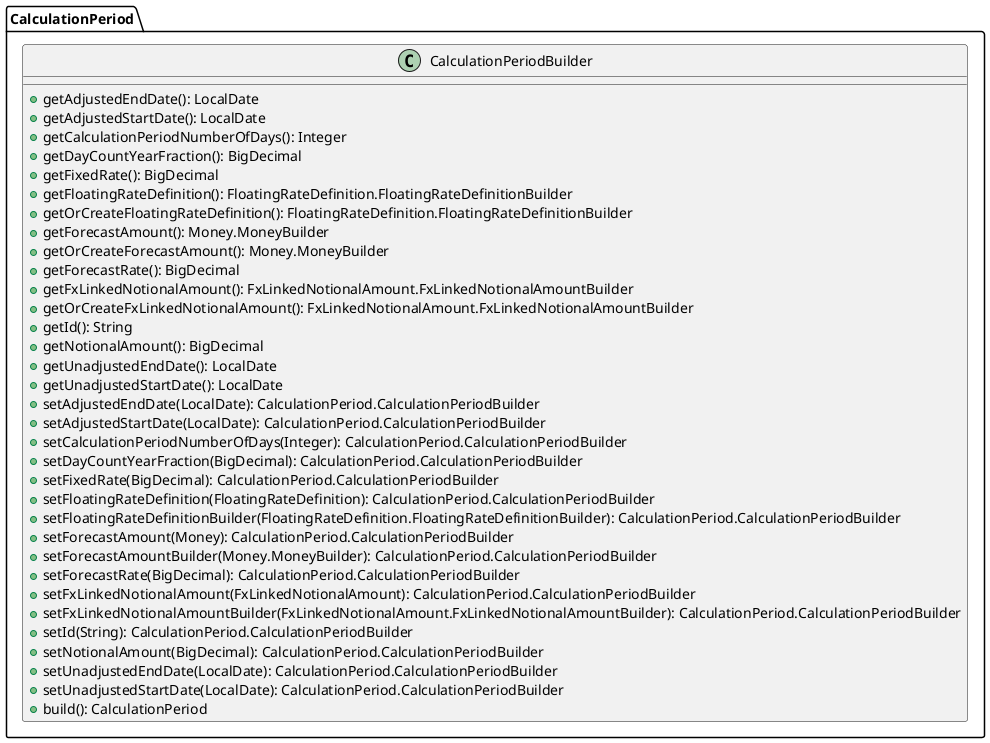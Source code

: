 @startuml

    class CalculationPeriod.CalculationPeriodBuilder [[CalculationPeriod.CalculationPeriodBuilder.html]] {
        +getAdjustedEndDate(): LocalDate
        +getAdjustedStartDate(): LocalDate
        +getCalculationPeriodNumberOfDays(): Integer
        +getDayCountYearFraction(): BigDecimal
        +getFixedRate(): BigDecimal
        +getFloatingRateDefinition(): FloatingRateDefinition.FloatingRateDefinitionBuilder
        +getOrCreateFloatingRateDefinition(): FloatingRateDefinition.FloatingRateDefinitionBuilder
        +getForecastAmount(): Money.MoneyBuilder
        +getOrCreateForecastAmount(): Money.MoneyBuilder
        +getForecastRate(): BigDecimal
        +getFxLinkedNotionalAmount(): FxLinkedNotionalAmount.FxLinkedNotionalAmountBuilder
        +getOrCreateFxLinkedNotionalAmount(): FxLinkedNotionalAmount.FxLinkedNotionalAmountBuilder
        +getId(): String
        +getNotionalAmount(): BigDecimal
        +getUnadjustedEndDate(): LocalDate
        +getUnadjustedStartDate(): LocalDate
        +setAdjustedEndDate(LocalDate): CalculationPeriod.CalculationPeriodBuilder
        +setAdjustedStartDate(LocalDate): CalculationPeriod.CalculationPeriodBuilder
        +setCalculationPeriodNumberOfDays(Integer): CalculationPeriod.CalculationPeriodBuilder
        +setDayCountYearFraction(BigDecimal): CalculationPeriod.CalculationPeriodBuilder
        +setFixedRate(BigDecimal): CalculationPeriod.CalculationPeriodBuilder
        +setFloatingRateDefinition(FloatingRateDefinition): CalculationPeriod.CalculationPeriodBuilder
        +setFloatingRateDefinitionBuilder(FloatingRateDefinition.FloatingRateDefinitionBuilder): CalculationPeriod.CalculationPeriodBuilder
        +setForecastAmount(Money): CalculationPeriod.CalculationPeriodBuilder
        +setForecastAmountBuilder(Money.MoneyBuilder): CalculationPeriod.CalculationPeriodBuilder
        +setForecastRate(BigDecimal): CalculationPeriod.CalculationPeriodBuilder
        +setFxLinkedNotionalAmount(FxLinkedNotionalAmount): CalculationPeriod.CalculationPeriodBuilder
        +setFxLinkedNotionalAmountBuilder(FxLinkedNotionalAmount.FxLinkedNotionalAmountBuilder): CalculationPeriod.CalculationPeriodBuilder
        +setId(String): CalculationPeriod.CalculationPeriodBuilder
        +setNotionalAmount(BigDecimal): CalculationPeriod.CalculationPeriodBuilder
        +setUnadjustedEndDate(LocalDate): CalculationPeriod.CalculationPeriodBuilder
        +setUnadjustedStartDate(LocalDate): CalculationPeriod.CalculationPeriodBuilder
        +build(): CalculationPeriod
    }

@enduml
